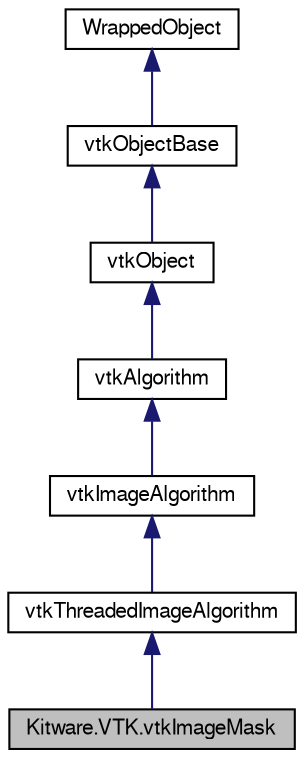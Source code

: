 digraph G
{
  bgcolor="transparent";
  edge [fontname="FreeSans",fontsize="10",labelfontname="FreeSans",labelfontsize="10"];
  node [fontname="FreeSans",fontsize="10",shape=record];
  Node1 [label="Kitware.VTK.vtkImageMask",height=0.2,width=0.4,color="black", fillcolor="grey75", style="filled" fontcolor="black"];
  Node2 -> Node1 [dir="back",color="midnightblue",fontsize="10",style="solid",fontname="FreeSans"];
  Node2 [label="vtkThreadedImageAlgorithm",height=0.2,width=0.4,color="black",URL="$class_kitware_1_1_v_t_k_1_1vtk_threaded_image_algorithm.html",tooltip="vtkThreadedImageAlgorithm - Generic filter that has one input.."];
  Node3 -> Node2 [dir="back",color="midnightblue",fontsize="10",style="solid",fontname="FreeSans"];
  Node3 [label="vtkImageAlgorithm",height=0.2,width=0.4,color="black",URL="$class_kitware_1_1_v_t_k_1_1vtk_image_algorithm.html",tooltip="vtkImageAlgorithm - Generic algorithm superclass for image algs"];
  Node4 -> Node3 [dir="back",color="midnightblue",fontsize="10",style="solid",fontname="FreeSans"];
  Node4 [label="vtkAlgorithm",height=0.2,width=0.4,color="black",URL="$class_kitware_1_1_v_t_k_1_1vtk_algorithm.html",tooltip="vtkAlgorithm - Superclass for all sources, filters, and sinks in VTK."];
  Node5 -> Node4 [dir="back",color="midnightblue",fontsize="10",style="solid",fontname="FreeSans"];
  Node5 [label="vtkObject",height=0.2,width=0.4,color="black",URL="$class_kitware_1_1_v_t_k_1_1vtk_object.html",tooltip="vtkObject - abstract base class for most VTK objects"];
  Node6 -> Node5 [dir="back",color="midnightblue",fontsize="10",style="solid",fontname="FreeSans"];
  Node6 [label="vtkObjectBase",height=0.2,width=0.4,color="black",URL="$class_kitware_1_1_v_t_k_1_1vtk_object_base.html",tooltip="vtkObjectBase - abstract base class for most VTK objects"];
  Node7 -> Node6 [dir="back",color="midnightblue",fontsize="10",style="solid",fontname="FreeSans"];
  Node7 [label="WrappedObject",height=0.2,width=0.4,color="black",URL="$class_kitware_1_1_v_t_k_1_1_wrapped_object.html",tooltip="Base class for all the mummy wrapped classes in Kitware.VTK."];
}
